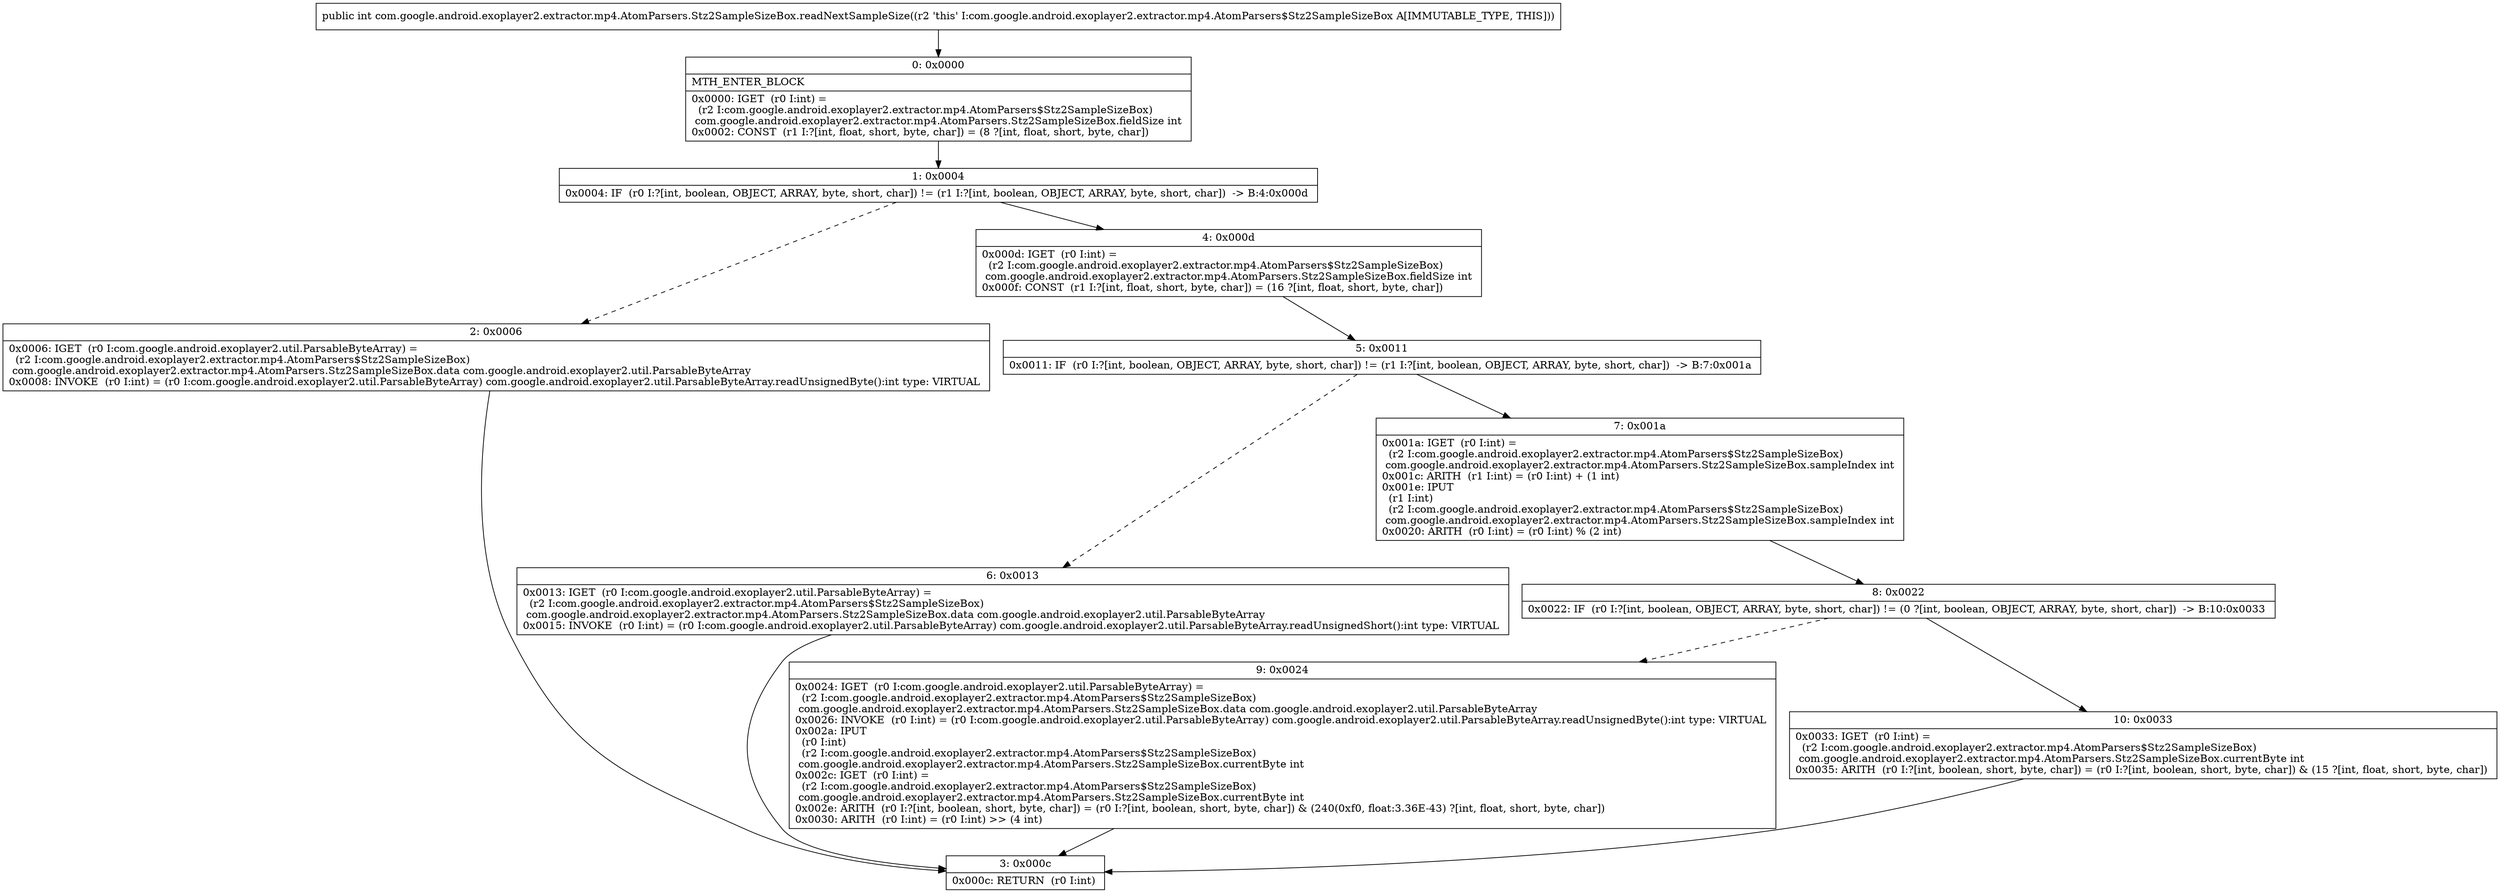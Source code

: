 digraph "CFG forcom.google.android.exoplayer2.extractor.mp4.AtomParsers.Stz2SampleSizeBox.readNextSampleSize()I" {
Node_0 [shape=record,label="{0\:\ 0x0000|MTH_ENTER_BLOCK\l|0x0000: IGET  (r0 I:int) = \l  (r2 I:com.google.android.exoplayer2.extractor.mp4.AtomParsers$Stz2SampleSizeBox)\l com.google.android.exoplayer2.extractor.mp4.AtomParsers.Stz2SampleSizeBox.fieldSize int \l0x0002: CONST  (r1 I:?[int, float, short, byte, char]) = (8 ?[int, float, short, byte, char]) \l}"];
Node_1 [shape=record,label="{1\:\ 0x0004|0x0004: IF  (r0 I:?[int, boolean, OBJECT, ARRAY, byte, short, char]) != (r1 I:?[int, boolean, OBJECT, ARRAY, byte, short, char])  \-\> B:4:0x000d \l}"];
Node_2 [shape=record,label="{2\:\ 0x0006|0x0006: IGET  (r0 I:com.google.android.exoplayer2.util.ParsableByteArray) = \l  (r2 I:com.google.android.exoplayer2.extractor.mp4.AtomParsers$Stz2SampleSizeBox)\l com.google.android.exoplayer2.extractor.mp4.AtomParsers.Stz2SampleSizeBox.data com.google.android.exoplayer2.util.ParsableByteArray \l0x0008: INVOKE  (r0 I:int) = (r0 I:com.google.android.exoplayer2.util.ParsableByteArray) com.google.android.exoplayer2.util.ParsableByteArray.readUnsignedByte():int type: VIRTUAL \l}"];
Node_3 [shape=record,label="{3\:\ 0x000c|0x000c: RETURN  (r0 I:int) \l}"];
Node_4 [shape=record,label="{4\:\ 0x000d|0x000d: IGET  (r0 I:int) = \l  (r2 I:com.google.android.exoplayer2.extractor.mp4.AtomParsers$Stz2SampleSizeBox)\l com.google.android.exoplayer2.extractor.mp4.AtomParsers.Stz2SampleSizeBox.fieldSize int \l0x000f: CONST  (r1 I:?[int, float, short, byte, char]) = (16 ?[int, float, short, byte, char]) \l}"];
Node_5 [shape=record,label="{5\:\ 0x0011|0x0011: IF  (r0 I:?[int, boolean, OBJECT, ARRAY, byte, short, char]) != (r1 I:?[int, boolean, OBJECT, ARRAY, byte, short, char])  \-\> B:7:0x001a \l}"];
Node_6 [shape=record,label="{6\:\ 0x0013|0x0013: IGET  (r0 I:com.google.android.exoplayer2.util.ParsableByteArray) = \l  (r2 I:com.google.android.exoplayer2.extractor.mp4.AtomParsers$Stz2SampleSizeBox)\l com.google.android.exoplayer2.extractor.mp4.AtomParsers.Stz2SampleSizeBox.data com.google.android.exoplayer2.util.ParsableByteArray \l0x0015: INVOKE  (r0 I:int) = (r0 I:com.google.android.exoplayer2.util.ParsableByteArray) com.google.android.exoplayer2.util.ParsableByteArray.readUnsignedShort():int type: VIRTUAL \l}"];
Node_7 [shape=record,label="{7\:\ 0x001a|0x001a: IGET  (r0 I:int) = \l  (r2 I:com.google.android.exoplayer2.extractor.mp4.AtomParsers$Stz2SampleSizeBox)\l com.google.android.exoplayer2.extractor.mp4.AtomParsers.Stz2SampleSizeBox.sampleIndex int \l0x001c: ARITH  (r1 I:int) = (r0 I:int) + (1 int) \l0x001e: IPUT  \l  (r1 I:int)\l  (r2 I:com.google.android.exoplayer2.extractor.mp4.AtomParsers$Stz2SampleSizeBox)\l com.google.android.exoplayer2.extractor.mp4.AtomParsers.Stz2SampleSizeBox.sampleIndex int \l0x0020: ARITH  (r0 I:int) = (r0 I:int) % (2 int) \l}"];
Node_8 [shape=record,label="{8\:\ 0x0022|0x0022: IF  (r0 I:?[int, boolean, OBJECT, ARRAY, byte, short, char]) != (0 ?[int, boolean, OBJECT, ARRAY, byte, short, char])  \-\> B:10:0x0033 \l}"];
Node_9 [shape=record,label="{9\:\ 0x0024|0x0024: IGET  (r0 I:com.google.android.exoplayer2.util.ParsableByteArray) = \l  (r2 I:com.google.android.exoplayer2.extractor.mp4.AtomParsers$Stz2SampleSizeBox)\l com.google.android.exoplayer2.extractor.mp4.AtomParsers.Stz2SampleSizeBox.data com.google.android.exoplayer2.util.ParsableByteArray \l0x0026: INVOKE  (r0 I:int) = (r0 I:com.google.android.exoplayer2.util.ParsableByteArray) com.google.android.exoplayer2.util.ParsableByteArray.readUnsignedByte():int type: VIRTUAL \l0x002a: IPUT  \l  (r0 I:int)\l  (r2 I:com.google.android.exoplayer2.extractor.mp4.AtomParsers$Stz2SampleSizeBox)\l com.google.android.exoplayer2.extractor.mp4.AtomParsers.Stz2SampleSizeBox.currentByte int \l0x002c: IGET  (r0 I:int) = \l  (r2 I:com.google.android.exoplayer2.extractor.mp4.AtomParsers$Stz2SampleSizeBox)\l com.google.android.exoplayer2.extractor.mp4.AtomParsers.Stz2SampleSizeBox.currentByte int \l0x002e: ARITH  (r0 I:?[int, boolean, short, byte, char]) = (r0 I:?[int, boolean, short, byte, char]) & (240(0xf0, float:3.36E\-43) ?[int, float, short, byte, char]) \l0x0030: ARITH  (r0 I:int) = (r0 I:int) \>\> (4 int) \l}"];
Node_10 [shape=record,label="{10\:\ 0x0033|0x0033: IGET  (r0 I:int) = \l  (r2 I:com.google.android.exoplayer2.extractor.mp4.AtomParsers$Stz2SampleSizeBox)\l com.google.android.exoplayer2.extractor.mp4.AtomParsers.Stz2SampleSizeBox.currentByte int \l0x0035: ARITH  (r0 I:?[int, boolean, short, byte, char]) = (r0 I:?[int, boolean, short, byte, char]) & (15 ?[int, float, short, byte, char]) \l}"];
MethodNode[shape=record,label="{public int com.google.android.exoplayer2.extractor.mp4.AtomParsers.Stz2SampleSizeBox.readNextSampleSize((r2 'this' I:com.google.android.exoplayer2.extractor.mp4.AtomParsers$Stz2SampleSizeBox A[IMMUTABLE_TYPE, THIS])) }"];
MethodNode -> Node_0;
Node_0 -> Node_1;
Node_1 -> Node_2[style=dashed];
Node_1 -> Node_4;
Node_2 -> Node_3;
Node_4 -> Node_5;
Node_5 -> Node_6[style=dashed];
Node_5 -> Node_7;
Node_6 -> Node_3;
Node_7 -> Node_8;
Node_8 -> Node_9[style=dashed];
Node_8 -> Node_10;
Node_9 -> Node_3;
Node_10 -> Node_3;
}

